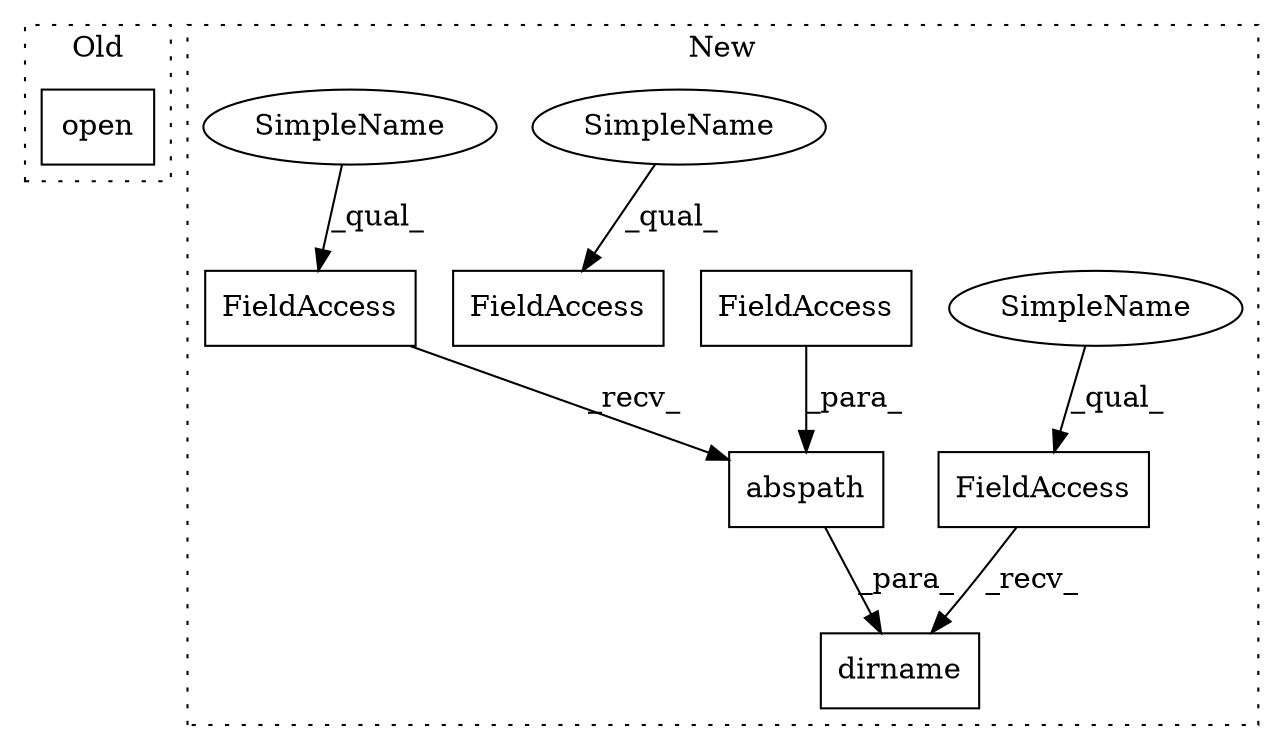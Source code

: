 digraph G {
subgraph cluster0 {
1 [label="open" a="32" s="1108,1136" l="5,1" shape="box"];
label = "Old";
style="dotted";
}
subgraph cluster1 {
2 [label="dirname" a="32" s="641,674" l="8,1" shape="box"];
3 [label="FieldAccess" a="22" s="633" l="7" shape="box"];
4 [label="FieldAccess" a="22" s="617" l="7" shape="box"];
5 [label="FieldAccess" a="22" s="649" l="7" shape="box"];
6 [label="abspath" a="32" s="657,673" l="8,1" shape="box"];
7 [label="FieldAccess" a="22" s="665" l="8" shape="box"];
8 [label="SimpleName" a="42" s="633" l="2" shape="ellipse"];
9 [label="SimpleName" a="42" s="617" l="2" shape="ellipse"];
10 [label="SimpleName" a="42" s="649" l="2" shape="ellipse"];
label = "New";
style="dotted";
}
3 -> 2 [label="_recv_"];
5 -> 6 [label="_recv_"];
6 -> 2 [label="_para_"];
7 -> 6 [label="_para_"];
8 -> 3 [label="_qual_"];
9 -> 4 [label="_qual_"];
10 -> 5 [label="_qual_"];
}